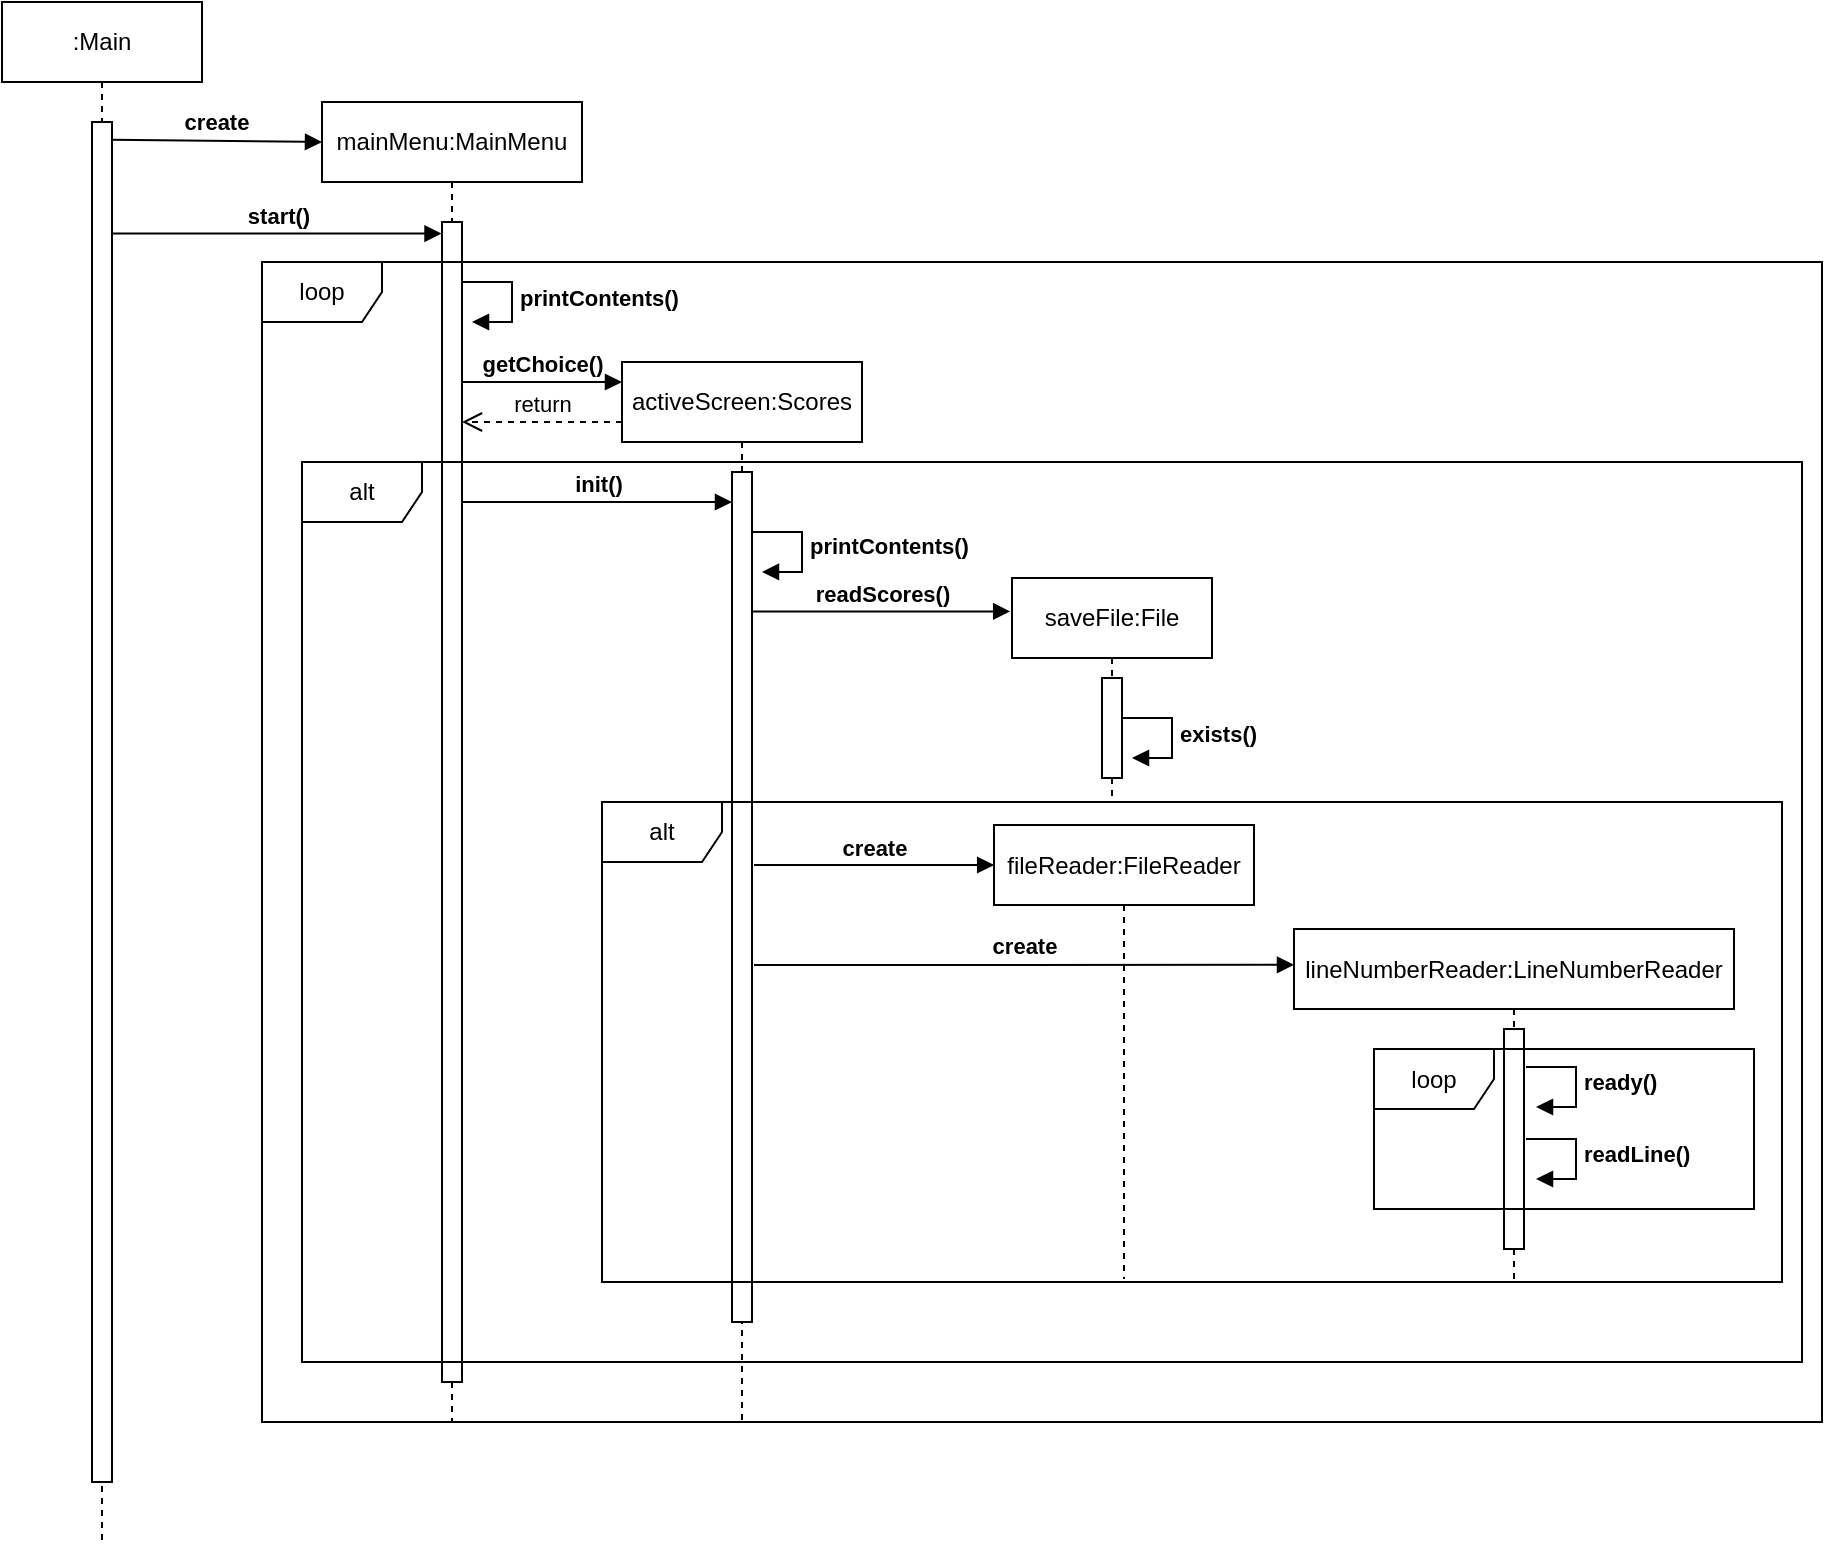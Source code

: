 <mxfile version="13.1.3">
    <diagram id="6hGFLwfOUW9BJ-s0fimq" name="Page-1">
        <mxGraphModel dx="1619" dy="932" grid="1" gridSize="10" guides="1" tooltips="1" connect="1" arrows="1" fold="1" page="1" pageScale="1" pageWidth="1000" pageHeight="800" background="none" math="0" shadow="0">
            <root>
                <mxCell id="0"/>
                <mxCell id="1" parent="0"/>
                <mxCell id="9" value=":Main" style="shape=umlLifeline;perimeter=lifelinePerimeter;whiteSpace=wrap;html=1;container=1;collapsible=0;recursiveResize=0;outlineConnect=0;" parent="1" vertex="1">
                    <mxGeometry x="40" y="10" width="100" height="770" as="geometry"/>
                </mxCell>
                <mxCell id="10" value="" style="html=1;points=[];perimeter=orthogonalPerimeter;" parent="9" vertex="1">
                    <mxGeometry x="45" y="60" width="10" height="680" as="geometry"/>
                </mxCell>
                <mxCell id="11" value="mainMenu:MainMenu" style="shape=umlLifeline;perimeter=lifelinePerimeter;whiteSpace=wrap;html=1;container=1;collapsible=0;recursiveResize=0;outlineConnect=0;" parent="1" vertex="1">
                    <mxGeometry x="200" y="60" width="130" height="660" as="geometry"/>
                </mxCell>
                <mxCell id="21" value="" style="html=1;points=[];perimeter=orthogonalPerimeter;" vertex="1" parent="1">
                    <mxGeometry x="260" y="120" width="10" height="580" as="geometry"/>
                </mxCell>
                <mxCell id="22" value="&lt;b&gt;create&lt;/b&gt;" style="html=1;verticalAlign=bottom;endArrow=block;exitX=0.952;exitY=0.013;exitDx=0;exitDy=0;exitPerimeter=0;" edge="1" parent="1" source="10">
                    <mxGeometry width="80" relative="1" as="geometry">
                        <mxPoint x="100" y="80" as="sourcePoint"/>
                        <mxPoint x="200" y="80" as="targetPoint"/>
                    </mxGeometry>
                </mxCell>
                <mxCell id="23" value="&lt;b&gt;start()&lt;/b&gt;" style="html=1;verticalAlign=bottom;endArrow=block;entryX=-0.024;entryY=0.01;entryDx=0;entryDy=0;entryPerimeter=0;" edge="1" parent="1" source="10" target="21">
                    <mxGeometry width="80" relative="1" as="geometry">
                        <mxPoint x="110" y="138" as="sourcePoint"/>
                        <mxPoint x="258" y="138" as="targetPoint"/>
                    </mxGeometry>
                </mxCell>
                <mxCell id="31" value="&lt;b&gt;printContents()&lt;/b&gt;" style="edgeStyle=orthogonalEdgeStyle;html=1;align=left;spacingLeft=2;endArrow=block;rounded=0;entryX=1;entryY=0;" edge="1" parent="1">
                    <mxGeometry relative="1" as="geometry">
                        <mxPoint x="270" y="150" as="sourcePoint"/>
                        <Array as="points">
                            <mxPoint x="295" y="150"/>
                        </Array>
                        <mxPoint x="275" y="170" as="targetPoint"/>
                    </mxGeometry>
                </mxCell>
                <mxCell id="42" value="alt" style="shape=umlFrame;whiteSpace=wrap;html=1;" vertex="1" parent="1">
                    <mxGeometry x="190" y="240" width="750" height="450" as="geometry"/>
                </mxCell>
                <mxCell id="43" value="&lt;b&gt;getChoice()&lt;/b&gt;" style="html=1;verticalAlign=bottom;endArrow=block;" edge="1" parent="1">
                    <mxGeometry width="80" relative="1" as="geometry">
                        <mxPoint x="270" y="200" as="sourcePoint"/>
                        <mxPoint x="350" y="200" as="targetPoint"/>
                    </mxGeometry>
                </mxCell>
                <mxCell id="44" value="activeScreen:Scores" style="shape=umlLifeline;perimeter=lifelinePerimeter;whiteSpace=wrap;html=1;container=1;collapsible=0;recursiveResize=0;outlineConnect=0;" vertex="1" parent="1">
                    <mxGeometry x="350" y="190" width="120" height="530" as="geometry"/>
                </mxCell>
                <mxCell id="58" value="" style="html=1;points=[];perimeter=orthogonalPerimeter;" vertex="1" parent="44">
                    <mxGeometry x="55" y="55" width="10" height="425" as="geometry"/>
                </mxCell>
                <mxCell id="57" value="return" style="html=1;verticalAlign=bottom;endArrow=open;dashed=1;endSize=8;" edge="1" parent="1">
                    <mxGeometry relative="1" as="geometry">
                        <mxPoint x="350" y="220" as="sourcePoint"/>
                        <mxPoint x="270" y="220" as="targetPoint"/>
                    </mxGeometry>
                </mxCell>
                <mxCell id="59" value="&lt;b&gt;init()&lt;/b&gt;" style="html=1;verticalAlign=bottom;endArrow=block;" edge="1" parent="1" target="58">
                    <mxGeometry width="80" relative="1" as="geometry">
                        <mxPoint x="270" y="260" as="sourcePoint"/>
                        <mxPoint x="350" y="260" as="targetPoint"/>
                    </mxGeometry>
                </mxCell>
                <mxCell id="61" value="&lt;b&gt;printContents()&lt;/b&gt;" style="edgeStyle=orthogonalEdgeStyle;html=1;align=left;spacingLeft=2;endArrow=block;rounded=0;entryX=1;entryY=0;" edge="1" parent="1">
                    <mxGeometry relative="1" as="geometry">
                        <mxPoint x="415" y="274.98" as="sourcePoint"/>
                        <Array as="points">
                            <mxPoint x="440" y="274.98"/>
                        </Array>
                        <mxPoint x="420.0" y="294.98" as="targetPoint"/>
                    </mxGeometry>
                </mxCell>
                <mxCell id="63" value="loop" style="shape=umlFrame;whiteSpace=wrap;html=1;" vertex="1" parent="1">
                    <mxGeometry x="170" y="140" width="780" height="580" as="geometry"/>
                </mxCell>
                <mxCell id="64" value="&lt;b&gt;readScores()&lt;/b&gt;" style="html=1;verticalAlign=bottom;endArrow=block;entryX=-0.009;entryY=0.039;entryDx=0;entryDy=0;entryPerimeter=0;" edge="1" parent="1">
                    <mxGeometry width="80" relative="1" as="geometry">
                        <mxPoint x="415" y="314.7" as="sourcePoint"/>
                        <mxPoint x="544.1" y="314.7" as="targetPoint"/>
                    </mxGeometry>
                </mxCell>
                <mxCell id="65" value="saveFile:File" style="shape=umlLifeline;perimeter=lifelinePerimeter;whiteSpace=wrap;html=1;container=1;collapsible=0;recursiveResize=0;outlineConnect=0;" vertex="1" parent="1">
                    <mxGeometry x="545" y="298" width="100" height="112" as="geometry"/>
                </mxCell>
                <mxCell id="66" value="" style="html=1;points=[];perimeter=orthogonalPerimeter;" vertex="1" parent="65">
                    <mxGeometry x="45" y="50" width="10" height="50" as="geometry"/>
                </mxCell>
                <mxCell id="71" value="&lt;b&gt;exists()&lt;/b&gt;" style="edgeStyle=orthogonalEdgeStyle;html=1;align=left;spacingLeft=2;endArrow=block;rounded=0;entryX=1;entryY=0;" edge="1" parent="1">
                    <mxGeometry relative="1" as="geometry">
                        <mxPoint x="600" y="368" as="sourcePoint"/>
                        <Array as="points">
                            <mxPoint x="625" y="368"/>
                        </Array>
                        <mxPoint x="605.0" y="388" as="targetPoint"/>
                    </mxGeometry>
                </mxCell>
                <mxCell id="72" value="&lt;b&gt;create&lt;/b&gt;" style="html=1;verticalAlign=bottom;endArrow=block;entryX=0.69;entryY=0.2;entryDx=0;entryDy=0;entryPerimeter=0;" edge="1" parent="1">
                    <mxGeometry width="80" relative="1" as="geometry">
                        <mxPoint x="416" y="441.5" as="sourcePoint"/>
                        <mxPoint x="536.1" y="441.5" as="targetPoint"/>
                    </mxGeometry>
                </mxCell>
                <mxCell id="73" value="fileReader:FileReader" style="shape=umlLifeline;perimeter=lifelinePerimeter;whiteSpace=wrap;html=1;container=1;collapsible=0;recursiveResize=0;outlineConnect=0;" vertex="1" parent="1">
                    <mxGeometry x="536" y="421.5" width="130" height="227" as="geometry"/>
                </mxCell>
                <mxCell id="74" value="&lt;b&gt;create&lt;/b&gt;" style="html=1;verticalAlign=bottom;endArrow=block;entryX=0;entryY=0.033;entryDx=0;entryDy=0;entryPerimeter=0;" edge="1" parent="1">
                    <mxGeometry width="80" relative="1" as="geometry">
                        <mxPoint x="416" y="491.5" as="sourcePoint"/>
                        <mxPoint x="686.0" y="491.4" as="targetPoint"/>
                    </mxGeometry>
                </mxCell>
                <mxCell id="75" value="lineNumberReader:LineNumberReader" style="shape=umlLifeline;perimeter=lifelinePerimeter;whiteSpace=wrap;html=1;container=1;collapsible=0;recursiveResize=0;outlineConnect=0;" vertex="1" parent="1">
                    <mxGeometry x="686" y="473.5" width="220" height="175" as="geometry"/>
                </mxCell>
                <mxCell id="77" value="" style="html=1;points=[];perimeter=orthogonalPerimeter;" vertex="1" parent="75">
                    <mxGeometry x="105" y="50" width="10" height="110" as="geometry"/>
                </mxCell>
                <mxCell id="76" value="&lt;b&gt;ready()&lt;/b&gt;" style="edgeStyle=orthogonalEdgeStyle;html=1;align=left;spacingLeft=2;endArrow=block;rounded=0;entryX=1;entryY=0;" edge="1" parent="1">
                    <mxGeometry relative="1" as="geometry">
                        <mxPoint x="802.0" y="542.5" as="sourcePoint"/>
                        <Array as="points">
                            <mxPoint x="827" y="542.5"/>
                        </Array>
                        <mxPoint x="807.0" y="562.5" as="targetPoint"/>
                    </mxGeometry>
                </mxCell>
                <mxCell id="79" value="loop" style="shape=umlFrame;whiteSpace=wrap;html=1;" vertex="1" parent="1">
                    <mxGeometry x="726" y="533.5" width="190" height="80" as="geometry"/>
                </mxCell>
                <mxCell id="82" value="&lt;b&gt;readLine()&lt;/b&gt;" style="edgeStyle=orthogonalEdgeStyle;html=1;align=left;spacingLeft=2;endArrow=block;rounded=0;entryX=1;entryY=0;" edge="1" parent="1">
                    <mxGeometry relative="1" as="geometry">
                        <mxPoint x="802" y="578.5" as="sourcePoint"/>
                        <Array as="points">
                            <mxPoint x="827" y="578.5"/>
                        </Array>
                        <mxPoint x="807" y="598.5" as="targetPoint"/>
                    </mxGeometry>
                </mxCell>
                <mxCell id="83" value="alt" style="shape=umlFrame;whiteSpace=wrap;html=1;" vertex="1" parent="1">
                    <mxGeometry x="340" y="410" width="590" height="240" as="geometry"/>
                </mxCell>
            </root>
        </mxGraphModel>
    </diagram>
</mxfile>